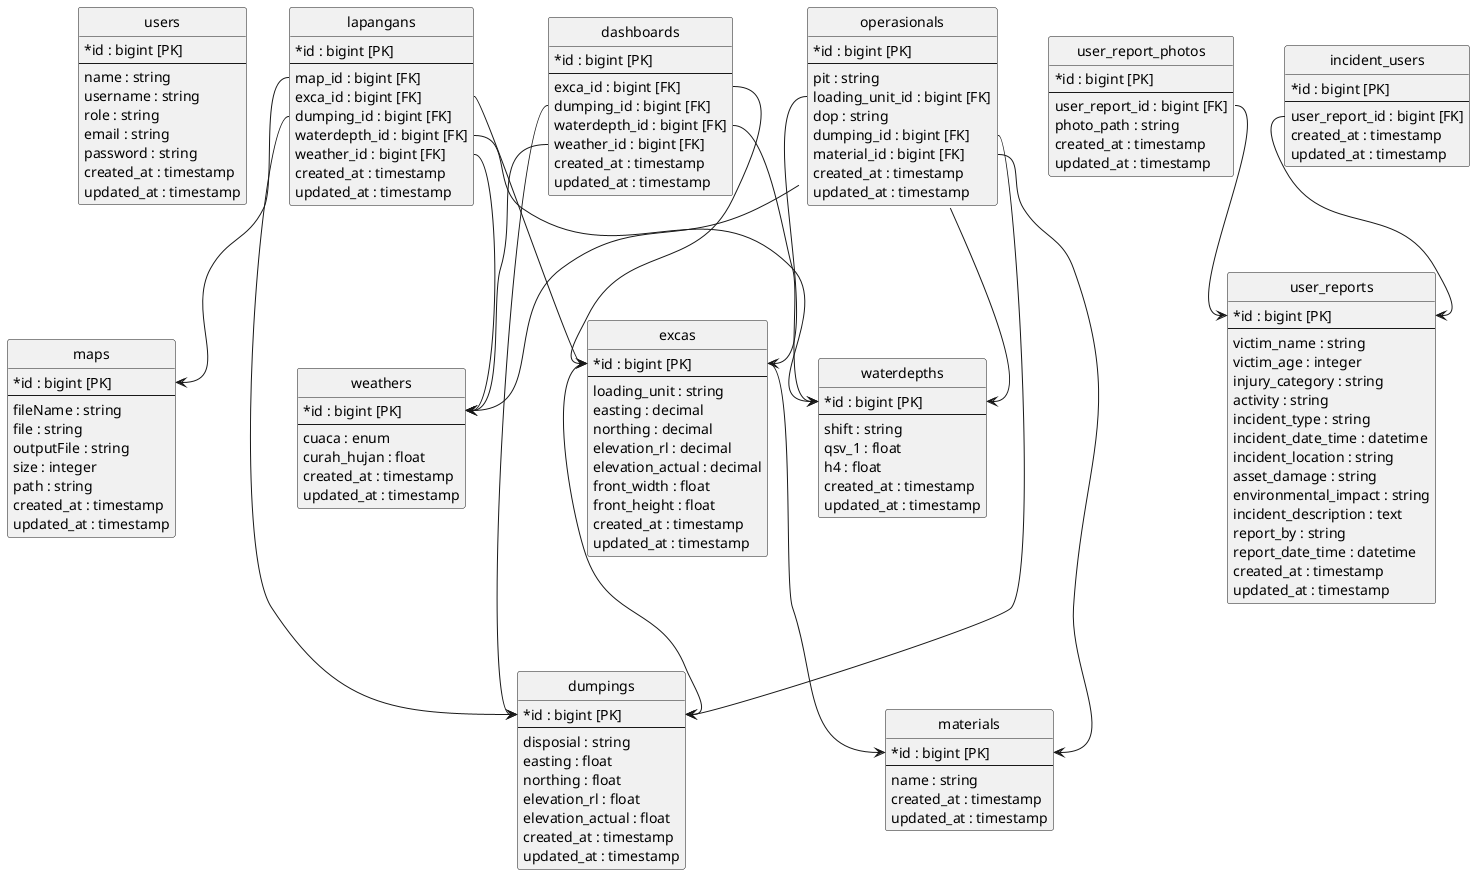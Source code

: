 @startuml Locatorgis
' Define skin parameters for better readability
skinparam classAttributeIconSize 0
hide circle

entity users {
  *id : bigint [PK]
  --
  name : string
  username : string
  role : string
  email : string
  password : string
  created_at : timestamp
  updated_at : timestamp
}

entity dashboards {
  *id : bigint [PK]
  --
  exca_id : bigint [FK]
  dumping_id : bigint [FK]
  waterdepth_id : bigint [FK]
  weather_id : bigint [FK]
  created_at : timestamp
  updated_at : timestamp
}

entity maps {
  *id : bigint [PK]
  --
  fileName : string
  file : string
  outputFile : string
  size : integer
  path : string
  created_at : timestamp
  updated_at : timestamp
}

entity excas {
  *id : bigint [PK]
  --
  loading_unit : string
  easting : decimal
  northing : decimal
  elevation_rl : decimal
  elevation_actual : decimal
  front_width : float
  front_height : float
  created_at : timestamp
  updated_at : timestamp
}

entity dumpings {
  *id : bigint [PK]
  --
  disposial : string
  easting : float
  northing : float
  elevation_rl : float
  elevation_actual : float
  created_at : timestamp
  updated_at : timestamp
}

entity materials {
  *id : bigint [PK]
  --
  name : string
  created_at : timestamp
  updated_at : timestamp
}

entity weathers {
  *id : bigint [PK]
  --
  cuaca : enum
  curah_hujan : float
  created_at : timestamp
  updated_at : timestamp
}

entity waterdepths {
  *id : bigint [PK]
  --
  shift : string
  qsv_1 : float
  h4 : float
  created_at : timestamp
  updated_at : timestamp
}

entity operasionals {
  *id : bigint [PK]
  --
  pit : string
  loading_unit_id : bigint [FK]
  dop : string
  dumping_id : bigint [FK]
  material_id : bigint [FK]
  created_at : timestamp
  updated_at : timestamp
}

entity lapangans {
  *id : bigint [PK]
  --
  map_id : bigint [FK]
  exca_id : bigint [FK]
  dumping_id : bigint [FK]
  waterdepth_id : bigint [FK]
  weather_id : bigint [FK]
  created_at : timestamp
  updated_at : timestamp
}

entity user_reports {
  *id : bigint [PK]
  --
  victim_name : string
  victim_age : integer
  injury_category : string
  activity : string
  incident_type : string
  incident_date_time : datetime
  incident_location : string
  asset_damage : string
  environmental_impact : string
  incident_description : text
  report_by : string
  report_date_time : datetime
  created_at : timestamp
  updated_at : timestamp
}

entity user_report_photos {
  *id : bigint [PK]
  --
  user_report_id : bigint [FK]
  photo_path : string
  created_at : timestamp
  updated_at : timestamp
}

entity incident_users {
  *id : bigint [PK]
  --
  user_report_id : bigint [FK]
  created_at : timestamp
  updated_at : timestamp
}

' RELATIONS
' RELATIONS
dashboards::exca_id --> excas::id
dashboards::dumping_id --> dumpings::id
dashboards::waterdepth_id --> waterdepths::id
dashboards::weather_id --> weathers::id

lapangans::map_id --> maps::id
lapangans::exca_id --> excas::id
lapangans::dumping_id --> dumpings::id
lapangans::waterdepth_id --> waterdepths::id
lapangans::weather_id --> weathers::id

operasionals::loading_unit_id --> excas::id
operasionals::dumping_id --> dumpings::id
operasionals::material_id --> materials::id
operasionals::weather_id --> weathers::id
operasionals::waterdepth_id --> waterdepths::id

excas::id --> dumpings::id
excas::id --> materials::id

user_report_photos::user_report_id --> user_reports::id
incident_users::user_report_id --> user_reports::id

' (Relasi Users)
' - Admin mengelola semua (akses penuh, relasi tidak perlu langsung di database tapi diatur di level aplikasi)
' - Operator bisa akses lapangans (via posisi dan maps) dan membuat user_reports

' Jadi: Optional relasi logis
' Operator memiliki akses ke lapangan melalui maps (maps punya banyak lapangan)
' Operator membuat user_report (bisa ditambahkan user_id jika ingin menghubungkan user -> user_reports)

' Jika ingin simpan relasi user_id di user_reports (tidak ada di model sekarang):
' user_reports::user_id --> users::id

@enduml
